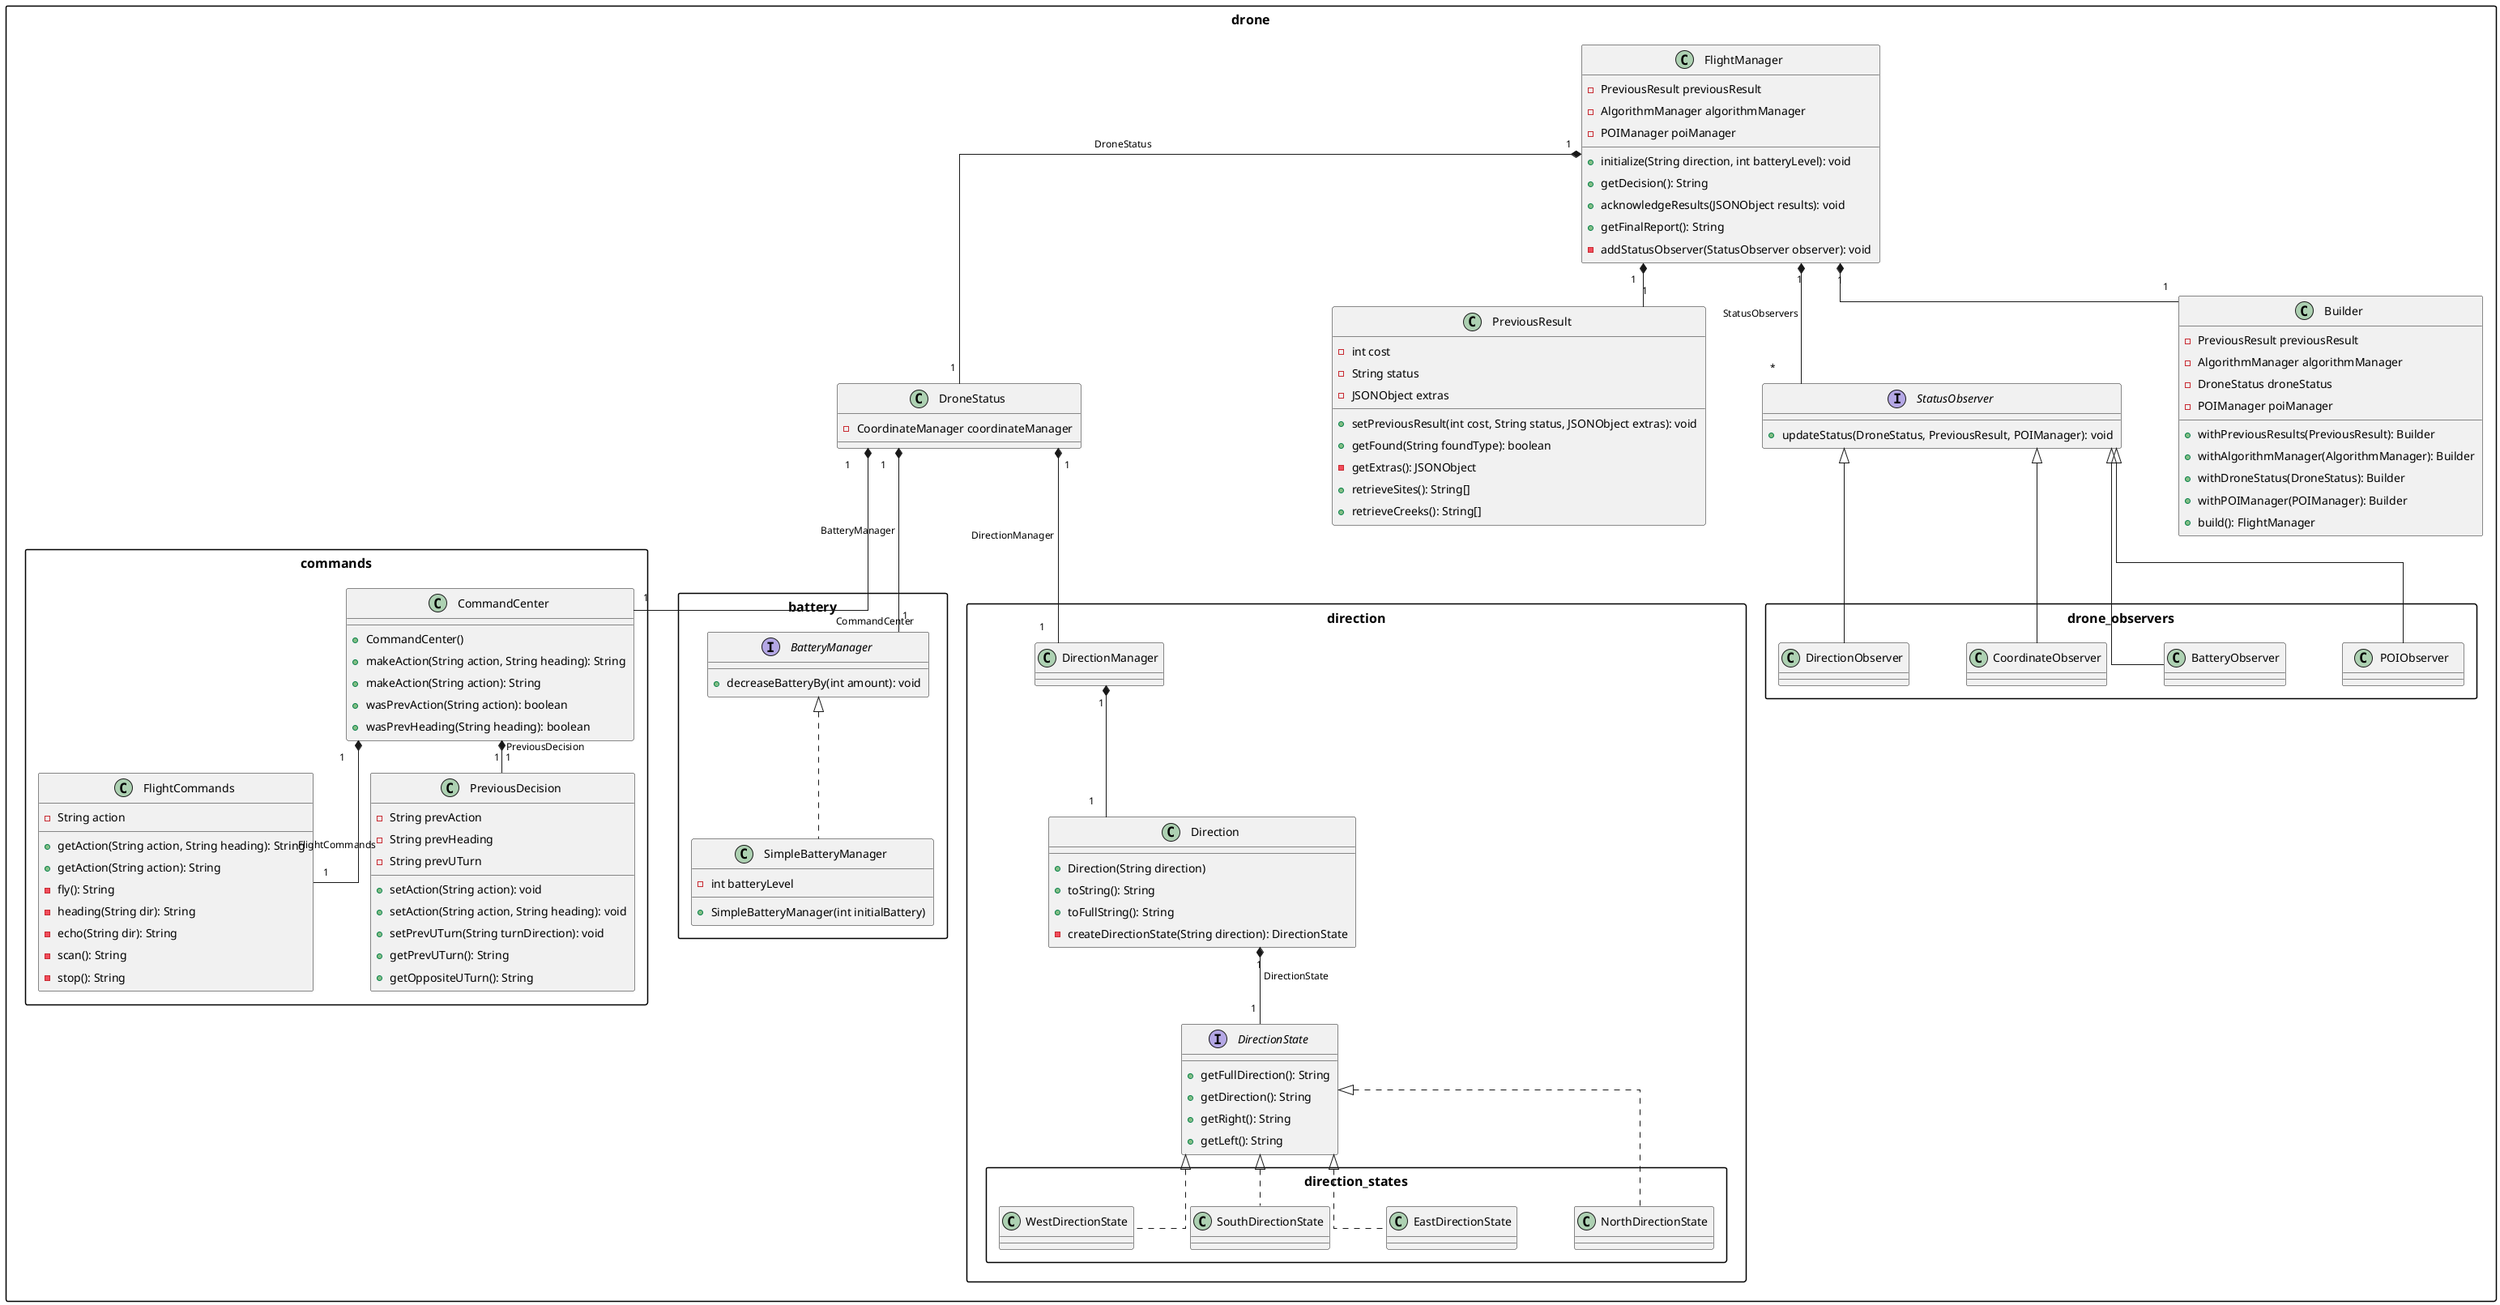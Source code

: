 @startuml EmergencyRescueDrone-Drone-Specification

skinparam linetype ortho
skinparam nodesep 70
skinparam ranksep 40
skinparam padding 4
skinparam packagePadding 10
skinparam defaultTextAlignment center
skinparam packageStyle rectangle

skinparam minClassWidth 150
skinparam classFontSize 14
skinparam classNameFontSize 14
skinparam packageFontSize 16
skinparam noteFontSize 12
skinparam ArrowFontSize 12
skinparam stereotypeFontSize 12
skinparam titleFontSize 18

package "drone" {
  class FlightManager {
    -PreviousResult previousResult
    -AlgorithmManager algorithmManager
    -POIManager poiManager
    +initialize(String direction, int batteryLevel): void
    +getDecision(): String
    +acknowledgeResults(JSONObject results): void
    +getFinalReport(): String
    -addStatusObserver(StatusObserver observer): void
  }

  class DroneStatus {
    -CoordinateManager coordinateManager
  }

  class PreviousResult {
    -int cost
    -String status
    -JSONObject extras
    +setPreviousResult(int cost, String status, JSONObject extras): void
    +getFound(String foundType): boolean
    -getExtras(): JSONObject
    +retrieveSites(): String[]
    +retrieveCreeks(): String[]
  }

  interface StatusObserver {
    +updateStatus(DroneStatus, PreviousResult, POIManager): void
  }

  package "commands" {
    class CommandCenter {
      +CommandCenter()
      +makeAction(String action, String heading): String
      +makeAction(String action): String
      +wasPrevAction(String action): boolean
      +wasPrevHeading(String heading): boolean
    }

    class FlightCommands {
      -String action
      +getAction(String action, String heading): String
      +getAction(String action): String
      -fly(): String
      -heading(String dir): String
      -echo(String dir): String
      -scan(): String
      -stop(): String
    }

    class PreviousDecision {
      -String prevAction
      -String prevHeading
      -String prevUTurn
      +setAction(String action): void
      +setAction(String action, String heading): void
      +setPrevUTurn(String turnDirection): void
      +getPrevUTurn(): String
      +getOppositeUTurn(): String
    }

    CommandCenter "1"*--"1" PreviousDecision: PreviousDecision
    CommandCenter "1"*--"1" FlightCommands: FlightCommands
  }

  package "battery" {
    interface BatteryManager {
      +decreaseBatteryBy(int amount): void
    }

    class SimpleBatteryManager {
      -int batteryLevel
      +SimpleBatteryManager(int initialBattery)
    }

    BatteryManager <|.. SimpleBatteryManager
  }

  package "direction" {
    class Direction {
      +Direction(String direction)
      +toString(): String
      +toFullString(): String
      -createDirectionState(String direction): DirectionState
    }

    interface DirectionState {
      +getFullDirection(): String
      +getDirection(): String
      +getRight(): String
      +getLeft(): String
    }

    package "direction_states" {
      class NorthDirectionState {
      }
      class EastDirectionState {
      }
      class SouthDirectionState {
      }
      class WestDirectionState {
      }

      DirectionState <|.. NorthDirectionState
      DirectionState <|.. EastDirectionState
      DirectionState <|.. SouthDirectionState
      DirectionState <|.. WestDirectionState
    }

    DirectionManager "1"*--"1" Direction
    Direction "1"*--"1" DirectionState: DirectionState
  }

  package "drone_observers" {
    class POIObserver {
    }

    class BatteryObserver {
    }

    class CoordinateObserver {
    }

    class DirectionObserver {
    }

    StatusObserver <|-- POIObserver
    StatusObserver <|-- BatteryObserver
    StatusObserver <|-- CoordinateObserver
    StatusObserver <|-- DirectionObserver
  }

  class Builder {
    -PreviousResult previousResult
    -AlgorithmManager algorithmManager
    -DroneStatus droneStatus
    -POIManager poiManager
    +withPreviousResults(PreviousResult): Builder
    +withAlgorithmManager(AlgorithmManager): Builder
    +withDroneStatus(DroneStatus): Builder
    +withPOIManager(POIManager): Builder
    +build(): FlightManager
  }

  FlightManager "1"*--"1" Builder
  FlightManager "1"*--"*" StatusObserver: StatusObservers
  FlightManager "1"*--"1" DroneStatus: DroneStatus
  FlightManager "1"*--"1" PreviousResult
  DroneStatus "1"*--"1" BatteryManager: BatteryManager
  DroneStatus "1"*--"1" CommandCenter: CommandCenter
  DroneStatus "1"*--"1" DirectionManager: DirectionManager
}

@enduml
